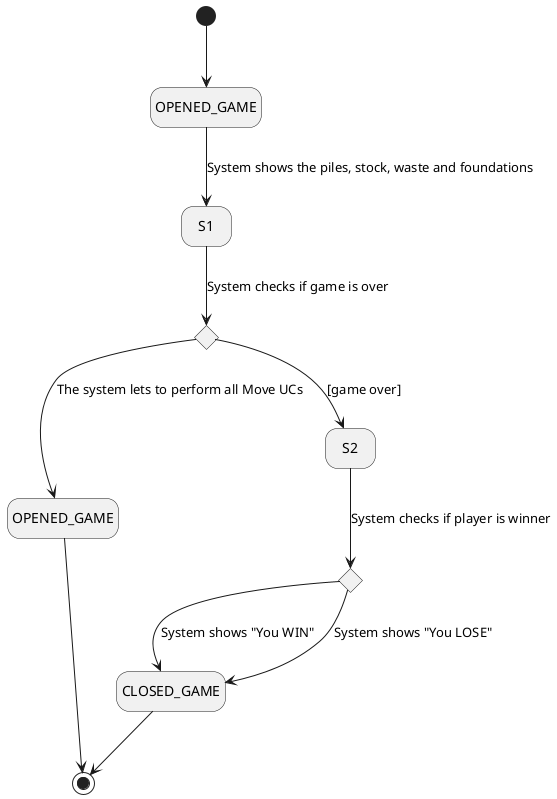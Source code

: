 @startuml ShowGameUC

hide empty description

state OPENED_GAME_UP as "OPENED_GAME"
state OPENED_GAME_DOWN as "OPENED_GAME"
state game_over <<choice>>
state winner <<choice>>

[*] --> OPENED_GAME_UP
OPENED_GAME_UP --> S1: System shows the piles, stock, waste and foundations
S1 --> game_over: System checks if game is over
game_over --> OPENED_GAME_DOWN: The system lets to perform all Move UCs
game_over --> S2: [game over]
S2 --> winner: System checks if player is winner
winner --> CLOSED_GAME: System shows "You WIN"
winner --> CLOSED_GAME: System shows "You LOSE"
OPENED_GAME_DOWN --> [*]
CLOSED_GAME --> [*]

@enduml